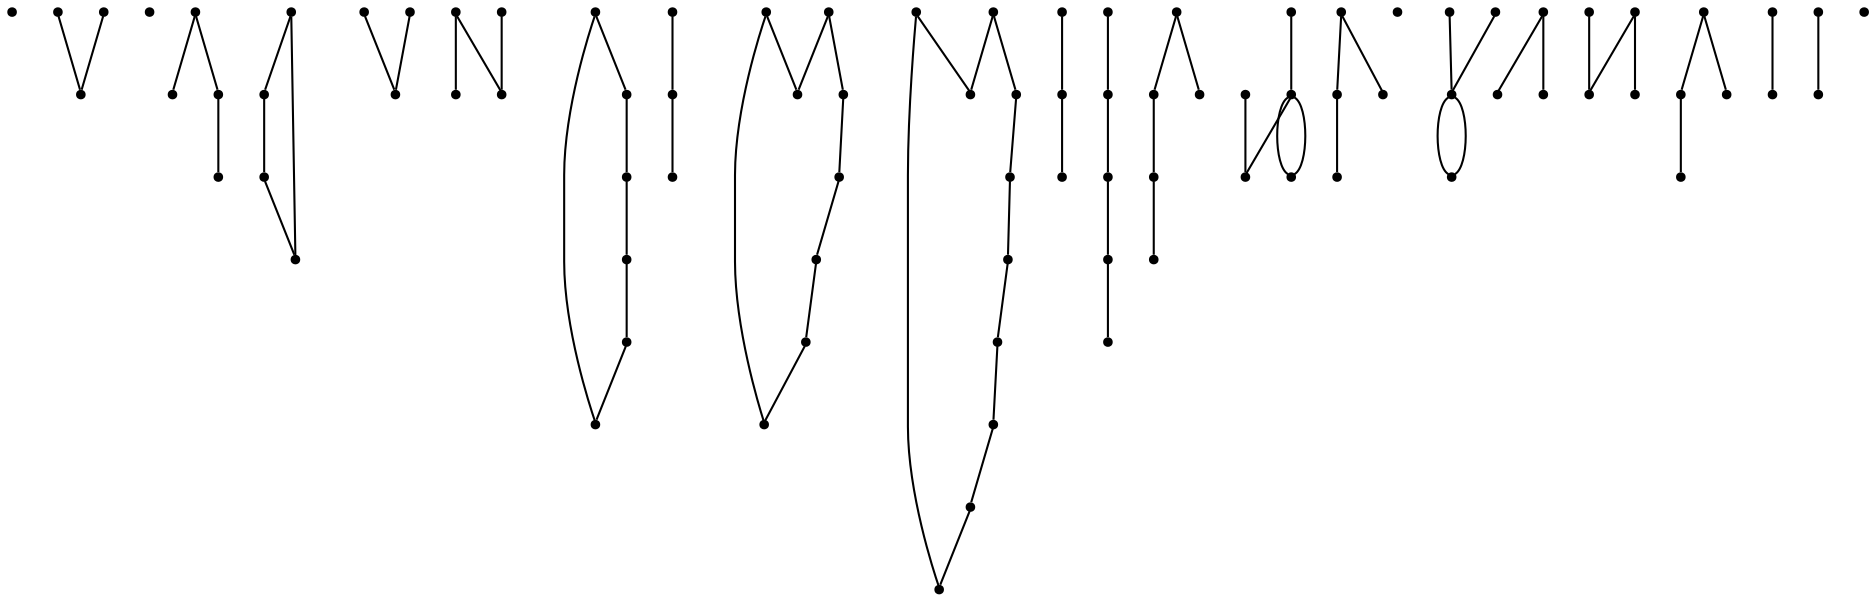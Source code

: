 graph {
  node [shape=point,comment="{\"directed\":false,\"doi\":\"10.1007/978-3-319-73915-1_34\",\"figure\":\"5\"}"]

  v0 [pos="1517.3073664941894,2294.931892479798"]
  v1 [pos="1476.7144600825877,1710.3333433224761"]
  v2 [pos="1447.0190823423818,2329.478547710463"]
  v3 [pos="1417.322655393284,1834.162066261882"]
  v4 [pos="882.793806064425,2437.8320106850033"]
  v5 [pos="1357.9299286719238,1710.3333433224761"]
  v6 [pos="1357.9299286719238,1772.2476094107215"]
  v7 [pos="1357.9299286719238,1865.1186270172589"]
  v8 [pos="1298.540222400404,1710.3333433224766"]
  v9 [pos="1298.540222400404,1772.2476094107215"]
  v10 [pos="1298.5402224004038,1988.9482719774207"]
  v11 [pos="882.793806064425,2406.8691547534263"]
  v12 [pos="882.793806064425,1957.9906620260106"]
  v13 [pos="1239.1452700844243,1865.1186270172589"]
  v14 [pos="1239.1452700844243,1710.3333433224761"]
  v15 [pos="1239.1452700844243,1927.0339740953564"]
  v16 [pos="1239.1452700844243,2019.9039107120416"]
  v17 [pos="1179.756740198632,1865.1186270172589"]
  v18 [pos="1120.3628370915442,1710.3333433224761"]
  v19 [pos="1120.3628370915442,1865.1186270172589"]
  v20 [pos="1179.756740198632,1710.3333433224761"]
  v21 [pos="1060.9680437466086,1865.1186270172589"]
  v22 [pos="1179.752543363064,1927.0339740953564"]
  v23 [pos="882.793806064425,2112.775945720793"]
  v24 [pos="1001.5782897837757,1710.3333433224761"]
  v25 [pos="1001.5782897837756,1865.1186270172589"]
  v26 [pos="1120.362837091544,2019.9039107120416"]
  v27 [pos="1120.362837091544,2081.819257790139"]
  v28 [pos="942.1854994739978,1865.1186270172589"]
  v29 [pos="1120.3628370915444,2174.6932640156806"]
  v30 [pos="823.4030187898044,1865.1186270172589"]
  v31 [pos="1060.9680437466086,2019.9039107120416"]
  v32 [pos="1060.9680437466086,2081.819257790139"]
  v33 [pos="1060.9680437466086,1710.3333433224766"]
  v34 [pos="764.0123268978103,1865.1186270172589"]
  v35 [pos="704.6174381702483,1865.1186270172589"]
  v36 [pos="704.6174381702483,1710.3333433224761"]
  v37 [pos="645.2288446960383,1865.1186270172589"]
  v38 [pos="1001.5782897837757,2019.9039107120418"]
  v39 [pos="1001.5782897837757,2174.6932640156806"]
  v40 [pos="1001.5782897837757,2236.6065127017114"]
  v41 [pos="971.8829597348831,2298.51988856302"]
  v42 [pos="585.8339559684763,1865.1186270172589"]
  v43 [pos="585.8339559684762,1710.3333433224761"]
  v44 [pos="942.1854994739978,2019.9039107120416"]
  v45 [pos="942.1854994739977,2174.6932640156806"]
  v46 [pos="942.1854994739978,2236.6065127017114"]
  v47 [pos="942.1854994739978,1710.3333433224766"]
  v48 [pos="526.4390592923619,1865.1186270172589"]
  v49 [pos="882.793806064425,2081.819257790139"]
  v50 [pos="882.793806064425,2236.606512701712"]
  v51 [pos="882.793806064425,2267.561229415576"]
  v52 [pos="882.793806064425,1803.205378331228"]
  v53 [pos="882.793806064425,1772.2476094107215"]
  v54 [pos="882.793806064425,2360.4331372490506"]
  v55 [pos="882.793806064425,2391.3917963964946"]
  v56 [pos="882.793806064425,2422.350582719215"]
  v57 [pos="882.793806064425,2453.305172257802"]
  v58 [pos="882.793806064425,1927.0339740953564"]
  v59 [pos="823.4030187898044,2019.9039107120418"]
  v60 [pos="823.4030187898044,2174.6932640156806"]
  v61 [pos="823.4030187898044,2236.606512701712"]
  v62 [pos="823.4030187898044,1710.3333433224761"]
  v63 [pos="764.0123268978103,2019.9039107120416"]
  v64 [pos="764.0123268978103,2174.6932640156806"]
  v65 [pos="764.0123268978103,2236.606512701712"]
  v66 [pos="764.0123268978103,1710.3333433224766"]
  v67 [pos="704.6174381702483,2019.9039107120416"]
  v68 [pos="704.6174381702483,2081.819257790139"]
  v69 [pos="645.2288446960383,2019.9039107120416"]
  v70 [pos="645.2246478604702,2081.819257790139"]
  v71 [pos="645.2288446960383,2174.6932640156806"]
  v72 [pos="645.2288446960383,1710.3333433224761"]
  v73 [pos="585.8339559684762,1927.0339740953564"]
  v74 [pos="585.8339559684763,2143.734604868237"]
  v75 [pos="882.793806064425,2375.9103684307056"]
  v76 [pos="556.1396274371624,2283.042530206087"]
  v77 [pos="526.4390592923619,1927.0339740953564"]
  v78 [pos="526.4390592923619,2019.9039107120416"]
  v79 [pos="526.4390592923619,1710.3333433224761"]
  v80 [pos="467.0504340239431,2313.997119744675"]
  v81 [pos="467.0504340239431,1710.3333433224761"]
  v82 [pos="467.0504340239431,1772.2476094107215"]
  v83 [pos="407.65764371416503,1865.1186270172589"]
  v84 [pos="407.6576437141651,1710.3333433224761"]
  v85 [pos="407.65764371416503,1772.2476094107215"]
  v86 [pos="288.8762281359682,1710.3333433224761"]
  v87 [pos="229.48342590336185,1679.3788809591656"]
  v88 [pos="882.793806064425,2468.7866002235905"]
  v89 [pos="193.698566930734,2328.286788191948"]

  v1 -- v57 [id="-2",pos="1476.7144600825877,1710.3333433224761 1476.7144600825877,2344.951709283262 1476.7144600825877,2344.951709283262 1476.7144600825877,2344.951709283262 882.793806064425,2453.305172257802 882.793806064425,2453.305172257802 882.793806064425,2453.305172257802"]
  v3 -- v4 [id="-5",pos="1417.322655393284,1834.162066261882 1417.321606184392,2344.9559060673955 1417.321606184392,2344.9559060673955 1417.321606184392,2344.9559060673955 882.793806064425,2437.8320106850033 882.793806064425,2437.8320106850033 882.793806064425,2437.8320106850033"]
  v87 -- v88 [id="-6",pos="229.48342590336185,1679.3788809591656 229.48239656585037,2344.9559060673955 229.48239656585037,2344.9559060673955 229.48239656585037,2344.9559060673955 882.793806064425,2468.7866002235905 882.793806064425,2468.7866002235905 882.793806064425,2468.7866002235905"]
  v3 -- v12 [id="-7",pos="1417.322655393284,1834.162066261882 1298.5360255648359,1865.1228238013919 1298.5360255648359,1865.1228238013919 1298.5360255648359,1865.1228238013919 1298.5360255648359,1942.513430844355 1298.5360255648359,1942.513430844355 1298.5360255648359,1942.513430844355 882.793806064425,1957.9906620260106 882.793806064425,1957.9906620260106 882.793806064425,1957.9906620260106"]
  v5 -- v8 [id="-8",pos="1357.9299286719238,1710.3333433224761 1357.9288794630318,1679.374556999756 1357.9288794630318,1679.374556999756 1357.9288794630318,1679.374556999756 1298.540222400404,1679.374556999756 1298.540222400404,1679.374556999756 1298.540222400404,1679.374556999756 1298.540222400404,1710.3333433224766 1298.540222400404,1710.3333433224766 1298.540222400404,1710.3333433224766"]
  v6 -- v5 [id="-9",pos="1357.9299286719238,1772.2476094107215 1357.9299286719238,1710.3333433224761 1357.9299286719238,1710.3333433224761 1357.9299286719238,1710.3333433224761"]
  v7 -- v56 [id="-12",pos="1357.9299286719238,1865.1186270172589 1357.9288794630318,2344.9559060673955 1357.9288794630318,2344.9559060673955 1357.9288794630318,2344.9559060673955 882.793806064425,2422.350582719215 882.793806064425,2422.350582719215 882.793806064425,2422.350582719215"]
  v87 -- v52 [id="-13",pos="229.48342590336185,1679.3788809591656 348.26797718540644,1710.3376672818863 348.26797718540644,1710.3376672818863 348.26797718540644,1710.3376672818863 348.26797718540644,1787.7281471495726 348.26797718540644,1787.7281471495726 348.26797718540644,1787.7281471495726 882.793806064425,1803.205378331228 882.793806064425,1803.205378331228 882.793806064425,1803.205378331228"]
  v9 -- v8 [id="-14",pos="1298.540222400404,1772.2476094107215 1298.540222400404,1710.3333433224766 1298.540222400404,1710.3333433224766 1298.540222400404,1710.3333433224766"]
  v9 -- v6 [id="-15",pos="1298.540222400404,1772.2476094107215 1357.9299286719238,1772.2476094107215 1357.9299286719238,1772.2476094107215 1357.9299286719238,1772.2476094107215"]
  v86 -- v57 [id="-17",pos="288.8762281359682,1710.3333433224761 288.8751868756284,2344.951709283262 288.8751868756284,2344.951709283262 288.8751868756284,2344.951709283262 882.793806064425,2453.305172257802 882.793806064425,2453.305172257802 882.793806064425,2453.305172257802"]
  v10 -- v23 [id="-19",pos="1298.5402224004038,1988.9482719774207 1179.754641780848,2019.9040378873183 1179.754641780848,2019.9040378873183 1179.754641780848,2019.9040378873183 1179.754641780848,2097.298714539138 1179.754641780848,2097.298714539138 1179.754641780848,2097.298714539138 882.793806064425,2112.775945720793 882.793806064425,2112.775945720793 882.793806064425,2112.775945720793"]
  v10 -- v11 [id="-20",pos="1298.5402224004038,1988.9482719774207 1298.540222400404,2344.9560332426718 1298.540222400404,2344.9560332426718 1298.540222400404,2344.9560332426718 882.793806064425,2406.8691547534263 882.793806064425,2406.8691547534263 882.793806064425,2406.8691547534263"]
  v13 -- v14 [id="-21",pos="1239.1452700844243,1865.1186270172589 1268.8439226281416,1803.2053783312276 1268.8439226281416,1803.2053783312276 1268.8439226281416,1803.2053783312276 1268.8439226281416,1772.2465920085074 1268.8439226281416,1772.2465920085074 1268.8439226281416,1772.2465920085074 1239.1452700844243,1710.3333433224761 1239.1452700844243,1710.3333433224761 1239.1452700844243,1710.3333433224761"]
  v14 -- v20 [id="-23",pos="1239.1452700844243,1710.3333433224761 1239.1474956790437,1679.374556999756 1239.1474956790437,1679.374556999756 1239.1474956790437,1679.374556999756 1179.754641780848,1679.3788809591656 1179.754641780848,1679.3788809591656 1179.754641780848,1679.3788809591656 1179.756740198632,1710.3333433224761 1179.756740198632,1710.3333433224761 1179.756740198632,1710.3333433224761"]
  v15 -- v13 [id="-24",pos="1239.1452700844243,1927.0339740953564 1239.1452700844243,1865.1186270172589 1239.1452700844243,1865.1186270172589 1239.1452700844243,1865.1186270172589"]
  v16 -- v55 [id="-25",pos="1239.1452700844243,2019.9039107120416 1239.1474956790437,2344.951709283262 1239.1474956790437,2344.951709283262 1239.1474956790437,2344.951709283262 882.793806064425,2391.3917963964946 882.793806064425,2391.3917963964946 882.793806064425,2391.3917963964946"]
  v17 -- v20 [id="-27",pos="1179.756740198632,1865.1186270172589 1239.1432988434756,1803.2013087223713 1239.1432988434756,1803.2013087223713 1239.1432988434756,1803.2013087223713 1239.1432988434756,1772.250915967917 1239.1432988434756,1772.250915967917 1239.1432988434756,1772.250915967917 1179.756740198632,1710.3333433224761 1179.756740198632,1710.3333433224761 1179.756740198632,1710.3333433224761"]
  v85 -- v84 [id="-30",pos="407.65764371416503,1772.2476094107215 407.6576437141651,1710.3333433224761 407.6576437141651,1710.3333433224761 407.6576437141651,1710.3333433224761"]
  v18 -- v19 [id="-32",pos="1120.3628370915442,1710.3333433224761 1209.4509415531104,1772.250915967917 1209.4509415531104,1772.250915967917 1209.4509415531104,1772.250915967917 1209.4509415531104,1803.2013087223713 1209.4509415531104,1803.2013087223713 1209.4509415531104,1803.2013087223713 1120.3628370915442,1865.1186270172589 1120.3628370915442,1865.1186270172589 1120.3628370915442,1865.1186270172589"]
  v83 -- v56 [id="-34",pos="407.65764371416503,1865.1186270172589 407.65663424803415,2344.9559060673955 407.65663424803415,2344.9559060673955 407.65663424803415,2344.9559060673955 882.793806064425,2422.350582719215 882.793806064425,2422.350582719215 882.793806064425,2422.350582719215"]
  v21 -- v33 [id="-36",pos="1060.9680437466086,1865.1186270172589 1179.754641780848,1803.2013087223713 1179.754641780848,1803.2013087223713 1179.754641780848,1803.2013087223713 1179.754641780848,1772.250915967917 1179.754641780848,1772.250915967917 1179.754641780848,1772.250915967917 1060.9680437466086,1710.3333433224766 1060.9680437466086,1710.3333433224766 1060.9680437466086,1710.3333433224766"]
  v17 -- v22 [id="-38",pos="1179.756740198632,1865.1186270172589 1179.752543363064,1927.0339740953564 1179.752543363064,1927.0339740953564 1179.752543363064,1927.0339740953564"]
  v22 -- v15 [id="-40",pos="1179.752543363064,1927.0339740953564 1239.1452700844243,1927.0339740953564 1239.1452700844243,1927.0339740953564 1239.1452700844243,1927.0339740953564"]
  v24 -- v25 [id="-41",pos="1001.5782897837757,1710.3333433224761 1150.054017996182,1772.250915967917 1150.054017996182,1772.250915967917 1150.054017996182,1772.250915967917 1150.054017996182,1803.2013087223713 1150.054017996182,1803.2013087223713 1150.054017996182,1803.2013087223713 1001.5782897837756,1865.1186270172589 1001.5782897837756,1865.1186270172589 1001.5782897837756,1865.1186270172589"]
  v26 -- v19 [id="-43",pos="1120.362837091544,2019.9039107120416 823.4020967577478,1957.9906620260106 823.4020967577478,1957.9906620260106 823.4020967577478,1957.9906620260106 823.4020967577478,1927.03187570329 823.4020967577478,1927.03187570329 823.4020967577478,1927.03187570329 1120.3628370915442,1865.1186270172589 1120.3628370915442,1865.1186270172589 1120.3628370915442,1865.1186270172589"]
  v27 -- v26 [id="-44",pos="1120.362837091544,2081.819257790139 1120.362837091544,2019.9039107120416 1120.362837091544,2019.9039107120416 1120.362837091544,2019.9039107120416"]
  v18 -- v33 [id="-45",pos="1120.3628370915442,1710.3333433224761 1120.3617878826522,1679.374556999756 1120.3617878826522,1679.374556999756 1120.3617878826522,1679.374556999756 1060.9689975728743,1679.3788809591656 1060.9689975728743,1679.3788809591656 1060.9689975728743,1679.3788809591656 1060.9680437466086,1710.3333433224766 1060.9680437466086,1710.3333433224766 1060.9680437466086,1710.3333433224766"]
  v28 -- v47 [id="-47",pos="942.1854994739978,1865.1186270172589 1120.3617878826522,1803.2013087223713 1120.3617878826522,1803.2013087223713 1120.3617878826522,1803.2013087223713 1120.3617878826522,1772.250915967917 1120.3617878826522,1772.250915967917 1120.3617878826522,1772.250915967917 942.1854994739978,1710.3333433224766 942.1854994739978,1710.3333433224766 942.1854994739978,1710.3333433224766"]
  v80 -- v42 [id="-49",pos="467.0504340239431,2313.997119744675 467.0494245578122,1957.9906620260106 467.0494245578122,1957.9906620260106 467.0494245578122,1957.9906620260106 556.138641816688,1927.0320028785668 556.138641816688,1927.0320028785668 556.138641816688,1927.0320028785668 556.138641816688,1865.1187541925356 556.138641816688,1865.1187541925356 556.138641816688,1865.1187541925356 585.8339559684763,1865.1186270172589 585.8339559684763,1865.1186270172589 585.8339559684763,1865.1186270172589"]
  v29 -- v54 [id="-53",pos="1120.3628370915444,2174.6932640156806 1120.3617878826522,2344.9559060673955 1120.3617878826522,2344.9559060673955 1120.3617878826522,2344.9559060673955 882.793806064425,2360.4331372490506 882.793806064425,2360.4331372490506 882.793806064425,2360.4331372490506"]
  v30 -- v62 [id="-54",pos="823.4030187898044,1865.1186270172589 1090.6695577691223,1803.2053783312276 1090.6695577691223,1803.2053783312276 1090.6695577691223,1803.2053783312276 1090.6695577691223,1772.2465920085074 1090.6695577691223,1772.2465920085074 1090.6695577691223,1772.2465920085074 823.4030187898044,1710.3333433224761 823.4030187898044,1710.3333433224761 823.4030187898044,1710.3333433224761"]
  v21 -- v31 [id="-55",pos="1060.9680437466086,1865.1186270172589 793.7056698086499,1927.03187570329 793.7056698086499,1927.03187570329 793.7056698086499,1927.03187570329 793.7056698086499,1957.9906620260106 793.7056698086499,1957.9906620260106 793.7056698086499,1957.9906620260106 1060.9680437466086,2019.9039107120416 1060.9680437466086,2019.9039107120416 1060.9680437466086,2019.9039107120416"]
  v48 -- v77 [id="-57",pos="526.4390592923619,1865.1186270172589 526.4390592923619,1927.0339740953564 526.4390592923619,1927.0339740953564 526.4390592923619,1927.0339740953564"]
  v31 -- v32 [id="-58",pos="1060.9680437466086,2019.9039107120416 1060.9680437466086,2081.819257790139 1060.9680437466086,2081.819257790139 1060.9680437466086,2081.819257790139"]
  v32 -- v27 [id="-62",pos="1060.9680437466086,2081.819257790139 1120.362837091544,2081.819257790139 1120.362837091544,2081.819257790139 1120.362837091544,2081.819257790139"]
  v34 -- v66 [id="-63",pos="764.0123268978103,1865.1186270172589 1060.9648007373062,1803.2053783312276 1060.9648007373062,1803.2053783312276 1060.9648007373062,1803.2053783312276 1060.9648007373062,1772.2465920085074 1060.9648007373062,1772.2465920085074 1060.9648007373062,1772.2465920085074 764.0123268978103,1710.3333433224766 764.0123268978103,1710.3333433224766 764.0123268978103,1710.3333433224766"]
  v35 -- v36 [id="-64",pos="704.6174381702483,1865.1186270172589 1031.2725706237763,1803.2053783312276 1031.2725706237763,1803.2053783312276 1031.2725706237763,1803.2053783312276 1031.2725706237763,1772.2465920085074 1031.2725706237763,1772.2465920085074 1031.2725706237763,1772.2465920085074 704.6174381702483,1710.3333433224761 704.6174381702483,1710.3333433224761 704.6174381702483,1710.3333433224761"]
  v36 -- v35 [id="-66",pos="704.6174381702483,1710.3333433224761 1016.4285539847955,1772.2468463590608 1016.4285539847955,1772.2468463590608 1016.4285539847955,1772.2468463590608 1016.4285539847955,1803.2056326817815 1016.4285539847955,1803.2056326817815 1016.4285539847955,1803.2056326817815 704.6174381702483,1865.1186270172589 704.6174381702483,1865.1186270172589 704.6174381702483,1865.1186270172589"]
  v37 -- v72 [id="-67",pos="645.2288446960383,1865.1186270172589 1001.5803405102465,1803.2053783312276 1001.5803405102465,1803.2053783312276 1001.5803405102465,1803.2053783312276 1001.5803405102465,1772.2465920085074 1001.5803405102465,1772.2465920085074 1001.5803405102465,1772.2465920085074 645.2288446960383,1710.3333433224761 645.2288446960383,1710.3333433224761 645.2288446960383,1710.3333433224761"]
  v38 -- v25 [id="-68",pos="1001.5782897837757,2019.9039107120418 764.0135032835378,1957.9906620260106 764.0135032835378,1957.9906620260106 764.0135032835378,1957.9906620260106 764.0135032835378,1927.03187570329 764.0135032835378,1927.03187570329 764.0135032835378,1927.03187570329 1001.5782897837756,1865.1186270172589 1001.5782897837756,1865.1186270172589 1001.5782897837756,1865.1186270172589"]
  v39 -- v38 [id="-69",pos="1001.5782897837757,2174.6932640156806 823.4020967577478,2112.775945720793 823.4020967577478,2112.775945720793 823.4020967577478,2112.775945720793 823.4020967577478,2081.813089789216 823.4020967577478,2081.813089789216 823.4020967577478,2081.813089789216 1001.5782897837757,2019.9039107120418 1001.5782897837757,2019.9039107120418 1001.5782897837757,2019.9039107120418"]
  v40 -- v39 [id="-70",pos="1001.5782897837757,2236.6065127017114 1001.5782897837757,2174.6932640156806 1001.5782897837757,2174.6932640156806 1001.5782897837757,2174.6932640156806"]
  v24 -- v47 [id="-71",pos="1001.5782897837757,1710.3333433224761 1001.5762072630961,1679.374556999756 1001.5762072630961,1679.374556999756 1001.5762072630961,1679.374556999756 942.1834169533181,1679.3788809591656 942.1834169533181,1679.3788809591656 942.1834169533181,1679.3788809591656 942.1854994739978,1710.3333433224766 942.1854994739978,1710.3333433224766 942.1854994739978,1710.3333433224766"]
  v76 -- v35 [id="-75",pos="556.1396274371624,2283.042530206087 556.1385782282704,2112.7802696802028 556.1385782282704,2112.7802696802028 556.1385782282704,2112.7802696802028 674.9241588478264,2081.817413748626 674.9241588478264,2081.817413748626 674.9241588478264,2081.817413748626 674.9241588478264,2019.9040378873183 674.9241588478264,2019.9040378873183 674.9241588478264,2019.9040378873183 630.3795820125973,1957.9949859854203 630.3795820125973,1957.9949859854203 630.3795820125973,1957.9949859854203 630.3795820125973,1927.0321300538435 630.3795820125973,1927.0321300538435 630.3795820125973,1927.0321300538435 674.9241588478264,1865.1188813678123 674.9241588478264,1865.1188813678123 674.9241588478264,1865.1188813678123 704.6174381702483,1865.1186270172589 704.6174381702483,1865.1186270172589 704.6174381702483,1865.1186270172589"]
  v42 -- v43 [id="-78",pos="585.8339559684763,1865.1186270172589 971.8797803139983,1803.2053783312276 971.8797803139983,1803.2053783312276 971.8797803139983,1803.2053783312276 971.8797803139983,1772.2465920085074 971.8797803139983,1772.2465920085074 971.8797803139983,1772.2465920085074 585.8339559684762,1710.3333433224761 585.8339559684762,1710.3333433224761 585.8339559684762,1710.3333433224761"]
  v74 -- v51 [id="-81",pos="585.8339559684763,2143.734604868237 704.6205857969244,2174.6933911909573 704.6205857969244,2174.6933911909573 704.6205857969244,2174.6933911909573 704.6205857969244,2252.0839982339203 704.6205857969244,2252.0839982339203 704.6205857969244,2252.0839982339203 882.793806064425,2267.561229415576 882.793806064425,2267.561229415576 882.793806064425,2267.561229415576"]
  v74 -- v75 [id="-82",pos="585.8339559684763,2143.734604868237 585.8350051773683,2344.9560332426718 585.8350051773683,2344.9560332426718 585.8350051773683,2344.9560332426718 882.793806064425,2375.9103684307056 882.793806064425,2375.9103684307056 882.793806064425,2375.9103684307056"]
  v43 -- v42 [id="-83",pos="585.8339559684762,1710.3333433224761 957.0316304278671,1772.2465920085074 957.0316304278671,1772.2465920085074 957.0316304278671,1772.2465920085074 957.0316304278671,1803.2053783312276 957.0316304278671,1803.2053783312276 957.0316304278671,1803.2053783312276 585.8339559684763,1865.1186270172589 585.8339559684763,1865.1186270172589 585.8339559684763,1865.1186270172589"]
  v28 -- v44 [id="-84",pos="942.1854994739978,1865.1186270172589 734.3170763344399,1927.03187570329 734.3170763344399,1927.03187570329 734.3170763344399,1927.03187570329 734.3170763344399,1957.9906620260106 734.3170763344399,1957.9906620260106 734.3170763344399,1957.9906620260106 942.1854994739978,2019.9039107120416 942.1854994739978,2019.9039107120416 942.1854994739978,2019.9039107120416"]
  v44 -- v45 [id="-85",pos="942.1854994739978,2019.9039107120416 793.709866644218,2081.8171593980724 793.709866644218,2081.8171593980724 793.709866644218,2081.8171593980724 793.709866644218,2112.775945720793 793.709866644218,2112.775945720793 793.709866644218,2112.775945720793 942.1854994739977,2174.6932640156806 942.1854994739977,2174.6932640156806 942.1854994739977,2174.6932640156806"]
  v45 -- v46 [id="-86",pos="942.1854994739977,2174.6932640156806 942.1854994739978,2236.6065127017114 942.1854994739978,2236.6065127017114 942.1854994739978,2236.6065127017114"]
  v82 -- v81 [id="-88",pos="467.0504340239431,1772.2476094107215 467.0504340239431,1710.3333433224761 467.0504340239431,1710.3333433224761 467.0504340239431,1710.3333433224761"]
  v46 -- v40 [id="-92",pos="942.1854994739978,2236.6065127017114 1001.5782897837757,2236.6065127017114 1001.5782897837757,2236.6065127017114 1001.5782897837757,2236.6065127017114"]
  v48 -- v79 [id="-93",pos="526.4390592923619,1865.1186270172589 942.1833533649004,1803.2053783312276 942.1833533649004,1803.2053783312276 942.1833533649004,1803.2053783312276 942.1833533649004,1772.2465920085074 942.1833533649004,1772.2465920085074 942.1833533649004,1772.2465920085074 526.4390592923619,1710.3333433224761 526.4390592923619,1710.3333433224761 526.4390592923619,1710.3333433224761"]
  v49 -- v23 [id="-94",pos="882.793806064425,2081.819257790139 882.793806064425,2112.775945720793 882.793806064425,2112.775945720793 882.793806064425,2112.775945720793"]
  v50 -- v51 [id="-95",pos="882.793806064425,2236.606512701712 882.793806064425,2267.561229415576 882.793806064425,2267.561229415576 882.793806064425,2267.561229415576"]
  v52 -- v53 [id="-96",pos="882.793806064425,1803.205378331228 882.793806064425,1772.2476094107215 882.793806064425,1772.2476094107215 882.793806064425,1772.2476094107215"]
  v54 -- v71 [id="-97",pos="882.793806064425,2360.4331372490506 645.2277954871463,2344.9559060673955 645.2277954871463,2344.9559060673955 645.2277954871463,2344.9559060673955 645.2288446960383,2174.6932640156806 645.2288446960383,2174.6932640156806 645.2288446960383,2174.6932640156806"]
  v55 -- v78 [id="-98",pos="882.793806064425,2391.3917963964946 526.4422148675902,2344.951709283262 526.4422148675902,2344.951709283262 526.4422148675902,2344.951709283262 526.4390592923619,2019.9039107120416 526.4390592923619,2019.9039107120416 526.4390592923619,2019.9039107120416"]
  v12 -- v58 [id="-99",pos="882.793806064425,1957.9906620260106 882.793806064425,1927.0339740953564 882.793806064425,1927.0339740953564 882.793806064425,1927.0339740953564"]
  v59 -- v30 [id="-101",pos="823.4030187898044,2019.9039107120418 704.6165161381916,1957.9906620260106 704.6165161381916,1957.9906620260106 704.6165161381916,1957.9906620260106 704.6165161381916,1927.03187570329 704.6165161381916,1927.03187570329 704.6165161381916,1927.03187570329 823.4030187898044,1865.1186270172589 823.4030187898044,1865.1186270172589 823.4030187898044,1865.1186270172589"]
  v60 -- v59 [id="-102",pos="823.4030187898044,2174.6932640156806 764.01343969512,2112.775945720793 764.01343969512,2112.775945720793 764.01343969512,2112.775945720793 764.01343969512,2081.813089789216 764.01343969512,2081.813089789216 764.01343969512,2081.813089789216 823.4030187898044,2019.9039107120418 823.4030187898044,2019.9039107120418 823.4030187898044,2019.9039107120418"]
  v61 -- v60 [id="-103",pos="823.4030187898044,2236.606512701712 823.4030187898044,2174.6932640156806 823.4030187898044,2174.6932640156806 823.4030187898044,2174.6932640156806"]
  v69 -- v37 [id="-105",pos="645.2288446960383,2019.9039107120416 615.5314321264661,1957.9906620260106 615.5314321264661,1957.9906620260106 615.5314321264661,1957.9906620260106 615.5314321264661,1927.03187570329 615.5314321264661,1927.03187570329 615.5314321264661,1927.03187570329 645.2288446960383,1865.1186270172589 645.2288446960383,1865.1186270172589 645.2288446960383,1865.1186270172589"]
  v34 -- v63 [id="-106",pos="764.0123268978103,1865.1186270172589 674.9242224362441,1927.03187570329 674.9242224362441,1927.03187570329 674.9242224362441,1927.03187570329 674.9242224362441,1957.9906620260106 674.9242224362441,1957.9906620260106 674.9242224362441,1957.9906620260106 764.0123268978103,2019.9039107120416 764.0123268978103,2019.9039107120416 764.0123268978103,2019.9039107120416"]
  v63 -- v64 [id="-107",pos="764.0123268978103,2019.9039107120416 734.3128794988719,2081.8171593980724 734.3128794988719,2081.8171593980724 734.3128794988719,2081.8171593980724 734.3128794988719,2112.775945720793 734.3128794988719,2112.775945720793 734.3128794988719,2112.775945720793 764.0123268978103,2174.6932640156806 764.0123268978103,2174.6932640156806 764.0123268978103,2174.6932640156806"]
  v35 -- v67 [id="-108",pos="704.6174381702483,1865.1186270172589 645.2319923227144,1927.03187570329 645.2319923227144,1927.03187570329 645.2319923227144,1927.03187570329 645.2319923227144,1957.9906620260106 645.2319923227144,1957.9906620260106 645.2319923227144,1957.9906620260106 704.6174381702483,2019.9039107120416 704.6174381702483,2019.9039107120416 704.6174381702483,2019.9039107120416"]
  v64 -- v65 [id="-109",pos="764.0123268978103,2174.6932640156806 764.0123268978103,2236.606512701712 764.0123268978103,2236.606512701712 764.0123268978103,2236.606512701712"]
  v68 -- v67 [id="-111",pos="704.6174381702483,2081.819257790139 704.6174381702483,2019.9039107120416 704.6174381702483,2019.9039107120416 704.6174381702483,2019.9039107120416"]
  v73 -- v42 [id="-112",pos="585.8339559684762,1927.0339740953564 585.8339559684763,1865.1186270172589 585.8339559684763,1865.1186270172589 585.8339559684763,1865.1186270172589"]
  v69 -- v70 [id="-114",pos="645.2288446960383,2019.9039107120416 645.2246478604702,2081.819257790139 645.2246478604702,2081.819257790139 645.2246478604702,2081.819257790139"]
}
